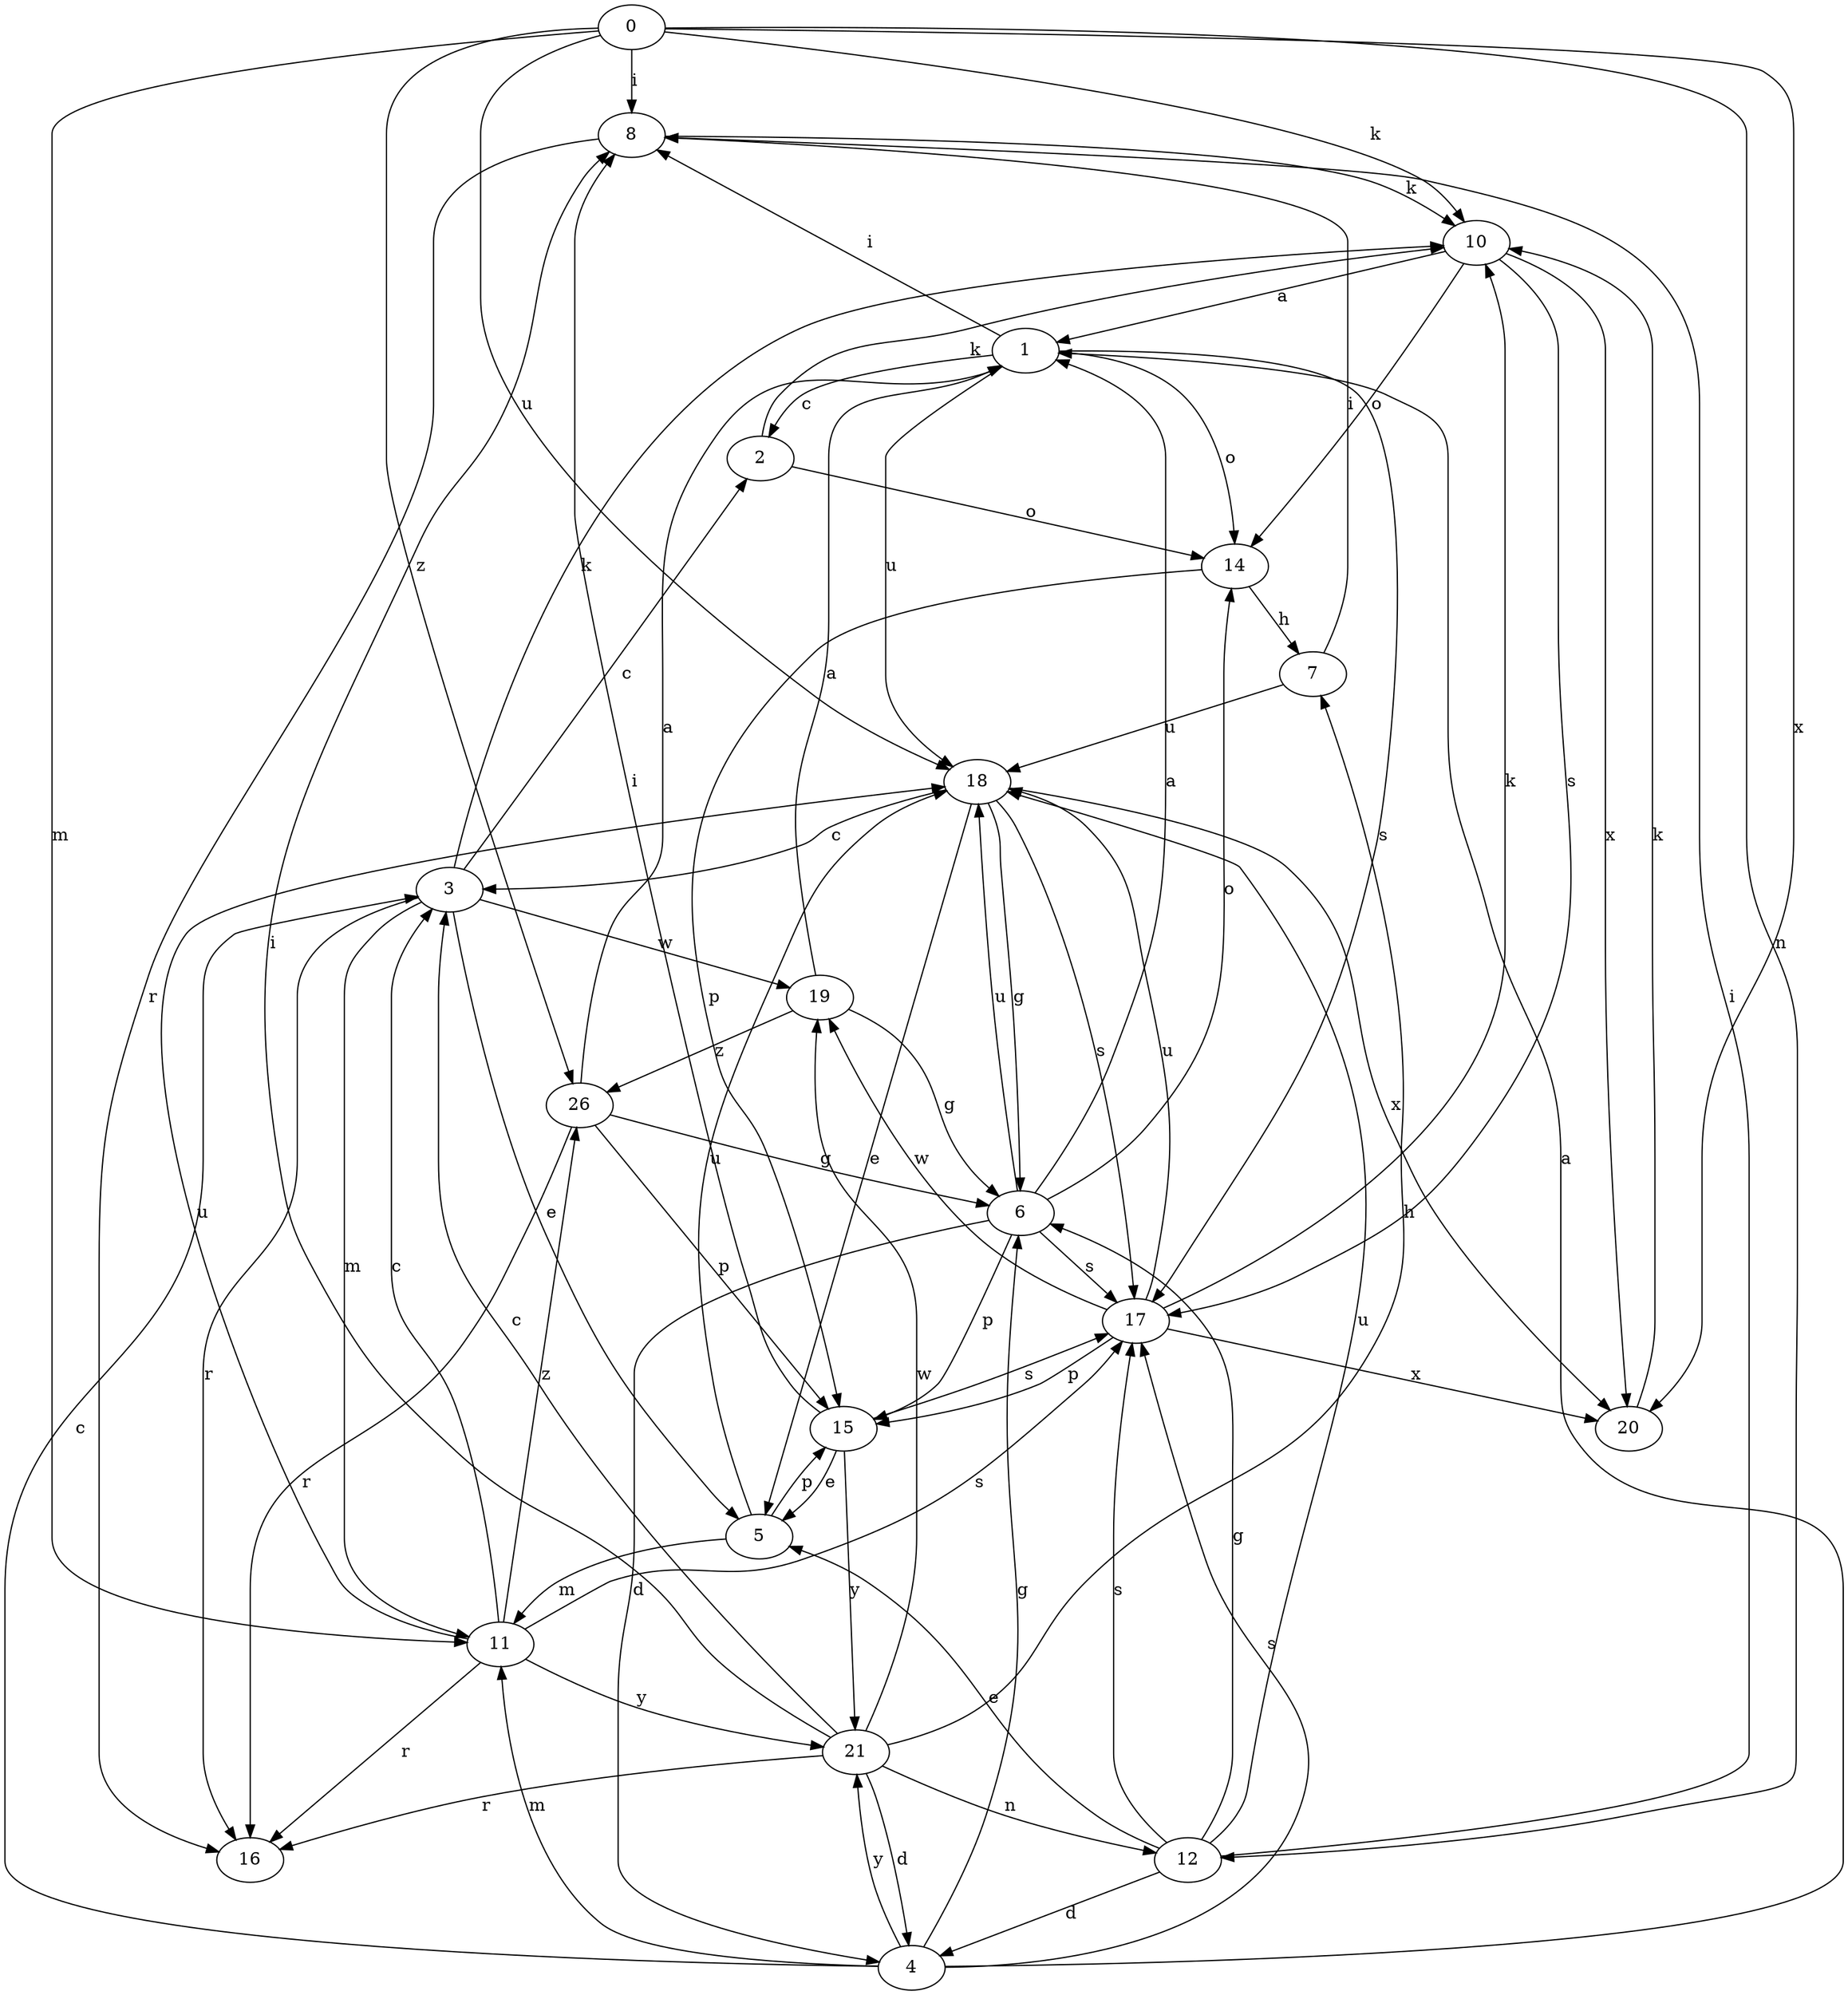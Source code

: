 strict digraph  {
0;
1;
2;
3;
4;
5;
6;
7;
8;
10;
11;
12;
14;
15;
16;
17;
18;
19;
20;
21;
26;
0 -> 8  [label=i];
0 -> 10  [label=k];
0 -> 11  [label=m];
0 -> 12  [label=n];
0 -> 18  [label=u];
0 -> 20  [label=x];
0 -> 26  [label=z];
1 -> 2  [label=c];
1 -> 8  [label=i];
1 -> 14  [label=o];
1 -> 17  [label=s];
1 -> 18  [label=u];
2 -> 10  [label=k];
2 -> 14  [label=o];
3 -> 2  [label=c];
3 -> 5  [label=e];
3 -> 10  [label=k];
3 -> 11  [label=m];
3 -> 16  [label=r];
3 -> 19  [label=w];
4 -> 1  [label=a];
4 -> 3  [label=c];
4 -> 6  [label=g];
4 -> 11  [label=m];
4 -> 17  [label=s];
4 -> 21  [label=y];
5 -> 11  [label=m];
5 -> 15  [label=p];
5 -> 18  [label=u];
6 -> 1  [label=a];
6 -> 4  [label=d];
6 -> 14  [label=o];
6 -> 15  [label=p];
6 -> 17  [label=s];
6 -> 18  [label=u];
7 -> 8  [label=i];
7 -> 18  [label=u];
8 -> 10  [label=k];
8 -> 16  [label=r];
10 -> 1  [label=a];
10 -> 14  [label=o];
10 -> 17  [label=s];
10 -> 20  [label=x];
11 -> 3  [label=c];
11 -> 16  [label=r];
11 -> 17  [label=s];
11 -> 18  [label=u];
11 -> 21  [label=y];
11 -> 26  [label=z];
12 -> 4  [label=d];
12 -> 5  [label=e];
12 -> 6  [label=g];
12 -> 8  [label=i];
12 -> 17  [label=s];
12 -> 18  [label=u];
14 -> 7  [label=h];
14 -> 15  [label=p];
15 -> 5  [label=e];
15 -> 8  [label=i];
15 -> 17  [label=s];
15 -> 21  [label=y];
17 -> 10  [label=k];
17 -> 15  [label=p];
17 -> 18  [label=u];
17 -> 19  [label=w];
17 -> 20  [label=x];
18 -> 3  [label=c];
18 -> 5  [label=e];
18 -> 6  [label=g];
18 -> 17  [label=s];
18 -> 20  [label=x];
19 -> 1  [label=a];
19 -> 6  [label=g];
19 -> 26  [label=z];
20 -> 10  [label=k];
21 -> 3  [label=c];
21 -> 4  [label=d];
21 -> 7  [label=h];
21 -> 8  [label=i];
21 -> 12  [label=n];
21 -> 16  [label=r];
21 -> 19  [label=w];
26 -> 1  [label=a];
26 -> 6  [label=g];
26 -> 15  [label=p];
26 -> 16  [label=r];
}

